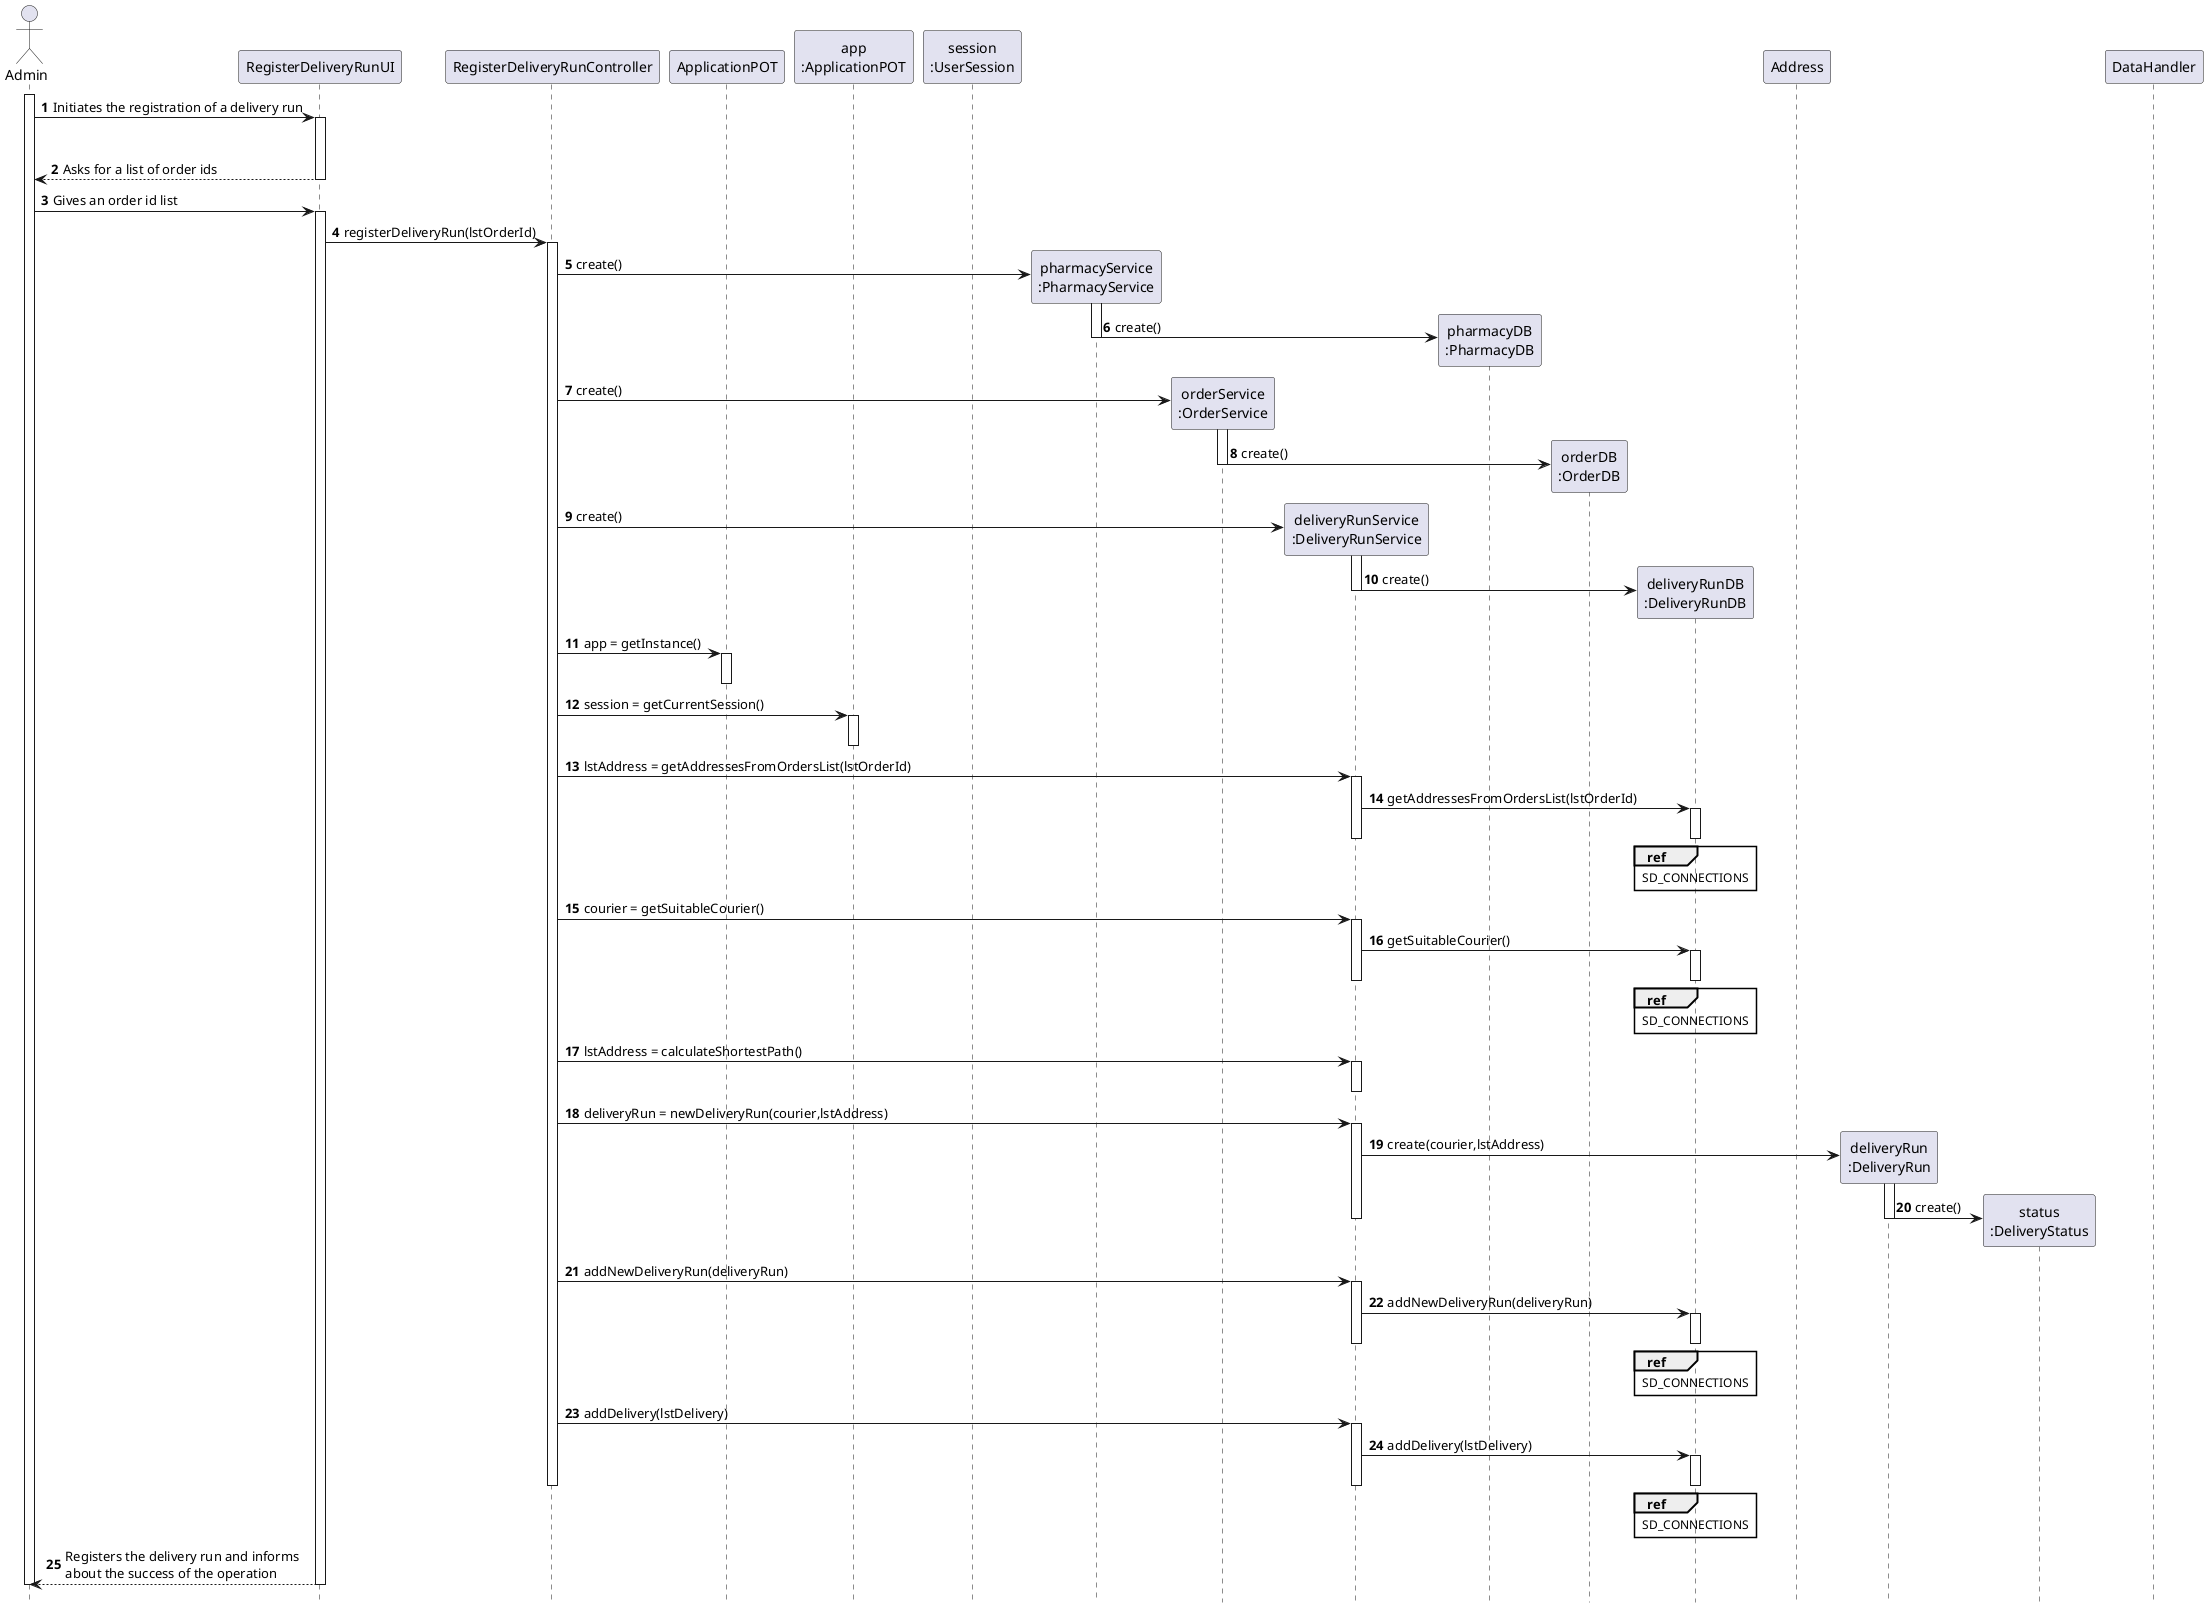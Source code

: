 @startuml
autonumber
hide footbox

actor "Admin" as U

participant "RegisterDeliveryRunUI" as UI
participant "RegisterDeliveryRunController" as CTRL
participant "ApplicationPOT" as _APP
participant "app\n:ApplicationPOT" as APP
participant "session\n:UserSession" as SESSION

participant "pharmacyService\n:PharmacyService" as PS
participant "orderService\n:OrderService" as OS
participant "deliveryRunService\n:DeliveryRunService" as DRS
participant "pharmacyDB\n:PharmacyDB" as PDB
participant "orderDB\n:OrderDB" as ODB
participant "deliveryRunDB\n:DeliveryRunDB" as DB
participant "Address" as A
participant "deliveryRun\n:DeliveryRun" as DR
participant "status\n:DeliveryStatus" as DS


participant "DataHandler" as DH

activate U

U -> UI : Initiates the registration of a delivery run
activate UI








deactivate ODB
deactivate CTRL


UI --> U: Asks for a list of order ids

deactivate UI




U -> UI : Gives an order id list
activate UI
UI -> CTRL : registerDeliveryRun(lstOrderId)
activate CTRL
CTRL -> PS** : create()
activate PS
PS -> PDB** : create()
deactivate PS

CTRL -> OS** : create()
activate OS
OS -> ODB** : create()
deactivate OS

CTRL -> DRS** : create()
activate DRS
DRS -> DB** : create()
deactivate DRS
CTRL -> _APP: app = getInstance()
activate _APP
deactivate _APP

CTRL -> APP : session = getCurrentSession()
activate APP
deactivate APP


CTRL -> DRS : lstAddress = getAddressesFromOrdersList(lstOrderId)
activate DRS
DRS -> DB : getAddressesFromOrdersList(lstOrderId)
activate DB

ref over DB
SD_CONNECTIONS
end ref
deactivate DB
deactivate DRS



CTRL -> DRS : courier = getSuitableCourier()
activate DRS
DRS -> DB : getSuitableCourier()
activate DB
deactivate DB
deactivate DRS

ref over DB
SD_CONNECTIONS
end ref

CTRL -> DRS : lstAddress = calculateShortestPath()
activate DRS
deactivate DRS
CTRL -> DRS : deliveryRun = newDeliveryRun(courier,lstAddress)
activate DRS
DRS -> DR** : create(courier,lstAddress)
activate DR
DR -> DS** : create()
deactivate DRS



deactivate DR

CTRL -> DRS : addNewDeliveryRun(deliveryRun)
activate DRS
DRS -> DB : addNewDeliveryRun(deliveryRun)
activate DB
deactivate DRS
ref over DB
SD_CONNECTIONS
end ref
deactivate DB

CTRL -> DRS : addDelivery(lstDelivery)
activate DRS
DRS -> DB : addDelivery(lstDelivery)

activate DB
ref over DB
SD_CONNECTIONS
end ref
deactivate DB
deactivate DRS

deactivate CTRL

UI --> U : Registers the delivery run and informs\nabout the success of the operation
deactivate UI










deactivate U


@enduml